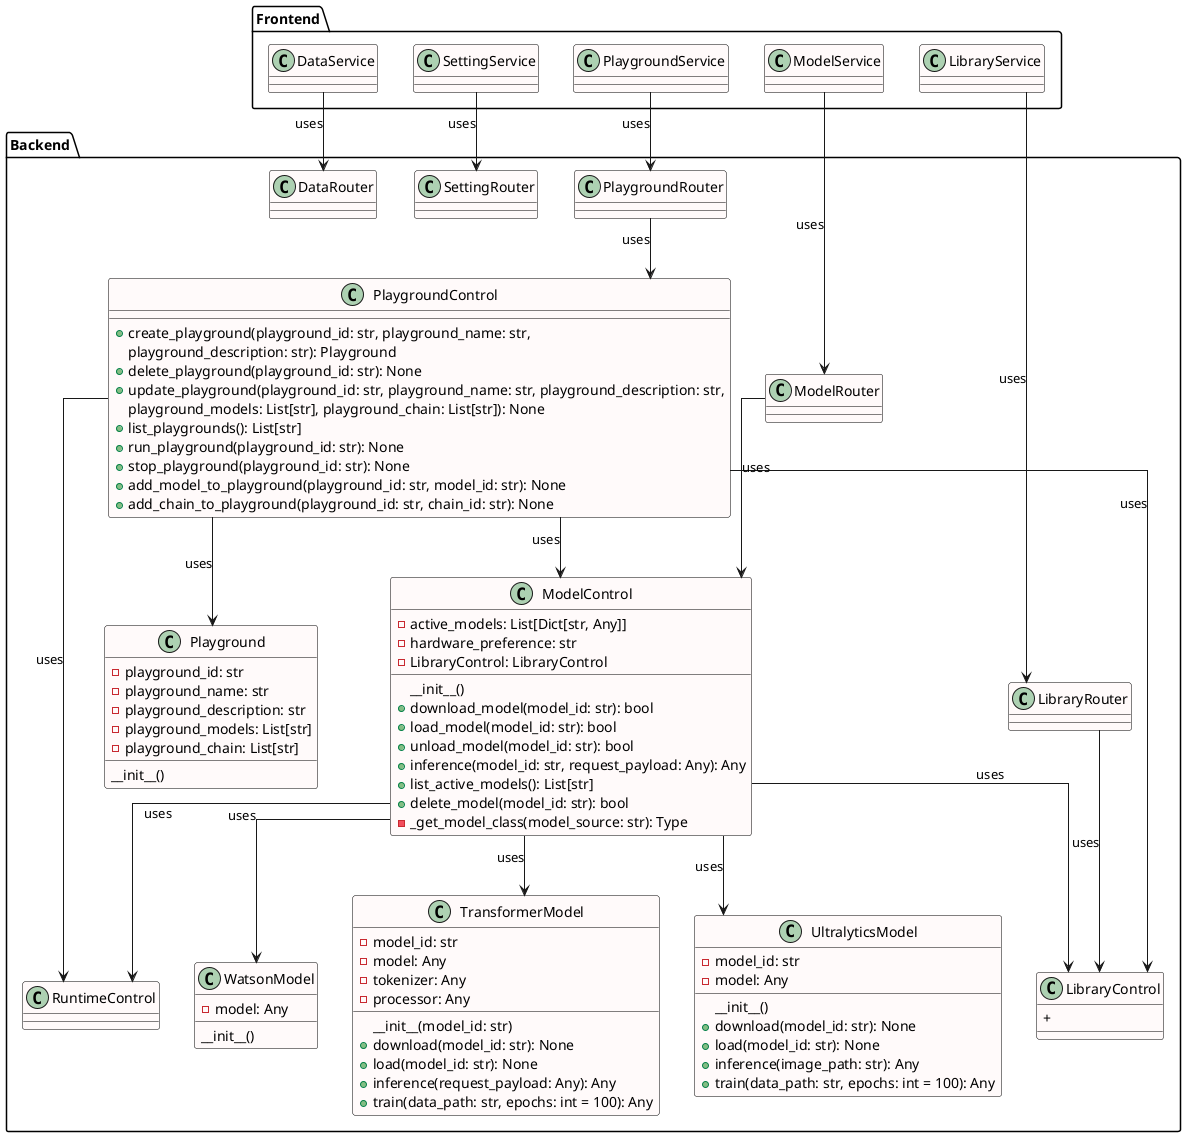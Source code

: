 @startuml Ai Islands
skinparam class {
    BackgroundColor Snow
    BorderColor Black
    FontName Arial
    FontColor Black
    FontStyle Normal
    ArrowThickness 1
}
skinparam linetype ortho
!define RECTANGLE class


' RECTANGLE FastAPI {
' }

package "Backend" {
    RECTANGLE LibraryControl {
        + 
    }

    RECTANGLE PlaygroundControl {

        + create_playground(playground_id: str, playground_name: str, 
        playground_description: str): Playground
        + delete_playground(playground_id: str): None
        + update_playground(playground_id: str, playground_name: str, playground_description: str, 
        playground_models: List[str], playground_chain: List[str]): None
        + list_playgrounds(): List[str]
        + run_playground(playground_id: str): None
        + stop_playground(playground_id: str): None
        + add_model_to_playground(playground_id: str, model_id: str): None
        + add_chain_to_playground(playground_id: str, chain_id: str): None
    }

    RECTANGLE ModelControl {
        - active_models: List[Dict[str, Any]]
        - hardware_preference: str
        - LibraryControl: LibraryControl
        __init__()
        + download_model(model_id: str): bool
        + load_model(model_id: str): bool
        + unload_model(model_id: str): bool
        + inference(model_id: str, request_payload: Any): Any
        + list_active_models(): List[str]
        + delete_model(model_id: str): bool
        - _get_model_class(model_source: str): Type
    }

    RECTANGLE TransformerModel {
        - model_id: str
        - model: Any
        - tokenizer: Any
        - processor: Any
        __init__(model_id: str)
        + download(model_id: str): None
        + load(model_id: str): None
        + inference(request_payload: Any): Any
        + train(data_path: str, epochs: int = 100): Any
    }

    RECTANGLE UltralyticsModel {
        - model_id: str
        - model: Any
        __init__()
        + download(model_id: str): None
        + load(model_id: str): None
        + inference(image_path: str): Any
        + train(data_path: str, epochs: int = 100): Any
    }

    RECTANGLE WatsonModel {
        - model: Any
        __init__()
    }

    RECTANGLE Playground {
        - playground_id: str
        - playground_name: str
        - playground_description: str
        - playground_models: List[str]
        - playground_chain: List[str]
        __init__()
    }

    RECTANGLE RuntimeControl {

    }

    RECTANGLE ModelRouter {

    }

    RECTANGLE PlaygroundRouter {

    }

    RECTANGLE SettingRouter {

    }

    RECTANGLE DataRouter {

    }
    RECTANGLE LibraryRouter {

    }
}

ModelControl --> TransformerModel : uses
ModelControl --> UltralyticsModel : uses
ModelControl --> WatsonModel : uses
ModelControl --> LibraryControl : uses
ModelControl --> RuntimeControl : uses

PlaygroundControl --> Playground : uses
PlaygroundControl --> ModelControl : uses
PlaygroundControl --> LibraryControl : uses
PlaygroundControl --> RuntimeControl : uses

ModelRouter --> ModelControl: uses
PlaygroundRouter --> PlaygroundControl: uses
LibraryRouter --> LibraryControl: uses


package "Frontend" {
    RECTANGLE LibraryService {

    }

    RECTANGLE PlaygroundService {

    }

    RECTANGLE ModelService {

    }
    RECTANGLE DataService {

    }
    RECTANGLE SettingService {

    }
}

LibraryService --> LibraryRouter : uses
PlaygroundService --> PlaygroundRouter : uses
ModelService --> ModelRouter : uses
DataService --> DataRouter : uses
SettingService --> SettingRouter : uses



' FastAPI --> PlaygroundControl : uses
' FastAPI --> LibraryControl : uses
' FastAPI --> ModelControl : uses
@enduml